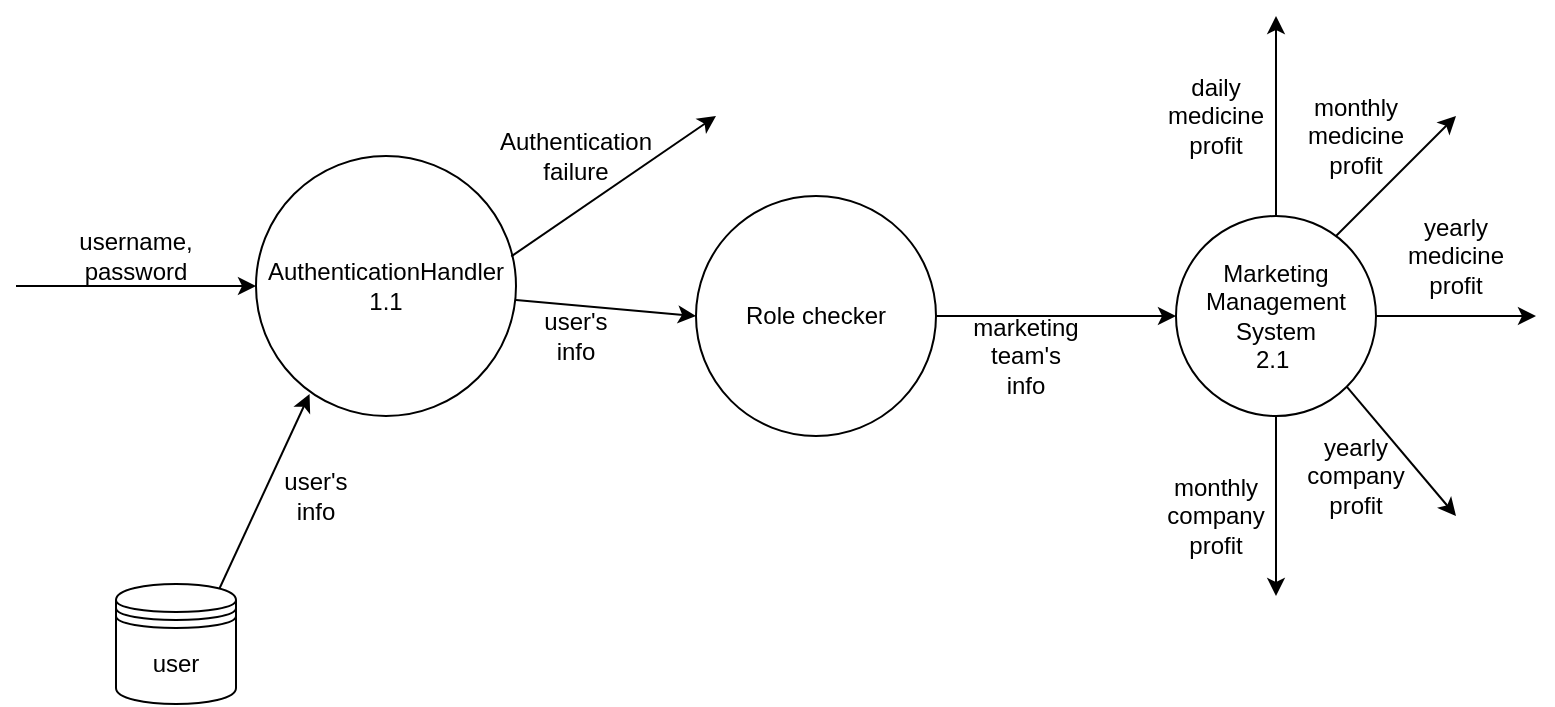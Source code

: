 <mxfile version="14.6.9" type="device"><diagram id="SBo7qIxcuWNst88XQ7X7" name="Page-1"><mxGraphModel dx="1038" dy="548" grid="1" gridSize="10" guides="1" tooltips="1" connect="1" arrows="1" fold="1" page="1" pageScale="1" pageWidth="1169" pageHeight="827" math="0" shadow="0"><root><mxCell id="0"/><mxCell id="1" parent="0"/><mxCell id="emkTUxw4AvEtO3dv2c3Y-1" style="edgeStyle=orthogonalEdgeStyle;rounded=0;orthogonalLoop=1;jettySize=auto;html=1;exitX=0.5;exitY=0;exitDx=0;exitDy=0;" edge="1" parent="1" source="jbs9VK9EBBn1yW_1fcoI-2"><mxGeometry relative="1" as="geometry"><mxPoint x="710" y="50" as="targetPoint"/></mxGeometry></mxCell><mxCell id="emkTUxw4AvEtO3dv2c3Y-17" style="edgeStyle=orthogonalEdgeStyle;rounded=0;orthogonalLoop=1;jettySize=auto;html=1;exitX=1;exitY=0.5;exitDx=0;exitDy=0;" edge="1" parent="1" source="jbs9VK9EBBn1yW_1fcoI-2"><mxGeometry relative="1" as="geometry"><mxPoint x="840" y="200" as="targetPoint"/></mxGeometry></mxCell><mxCell id="emkTUxw4AvEtO3dv2c3Y-20" style="edgeStyle=orthogonalEdgeStyle;rounded=0;orthogonalLoop=1;jettySize=auto;html=1;exitX=0.5;exitY=1;exitDx=0;exitDy=0;" edge="1" parent="1" source="jbs9VK9EBBn1yW_1fcoI-2"><mxGeometry relative="1" as="geometry"><mxPoint x="710" y="340" as="targetPoint"/></mxGeometry></mxCell><mxCell id="jbs9VK9EBBn1yW_1fcoI-2" value="Marketing Management System&lt;br&gt;2.1&amp;nbsp;" style="ellipse;whiteSpace=wrap;html=1;aspect=fixed;" parent="1" vertex="1"><mxGeometry x="660" y="150" width="100" height="100" as="geometry"/></mxCell><mxCell id="jbs9VK9EBBn1yW_1fcoI-5" value="" style="endArrow=classic;html=1;entryX=0;entryY=0.5;entryDx=0;entryDy=0;" parent="1" target="jbs9VK9EBBn1yW_1fcoI-7" edge="1"><mxGeometry width="50" height="50" relative="1" as="geometry"><mxPoint x="80" y="185" as="sourcePoint"/><mxPoint x="130" y="130" as="targetPoint"/></mxGeometry></mxCell><mxCell id="jbs9VK9EBBn1yW_1fcoI-6" value="" style="endArrow=classic;html=1;entryX=0.206;entryY=0.915;entryDx=0;entryDy=0;entryPerimeter=0;" parent="1" target="jbs9VK9EBBn1yW_1fcoI-7" edge="1"><mxGeometry width="50" height="50" relative="1" as="geometry"><mxPoint x="180" y="340" as="sourcePoint"/><mxPoint x="230" y="290" as="targetPoint"/></mxGeometry></mxCell><mxCell id="jbs9VK9EBBn1yW_1fcoI-7" value="AuthenticationHandler&lt;br&gt;1.1" style="ellipse;whiteSpace=wrap;html=1;aspect=fixed;" parent="1" vertex="1"><mxGeometry x="200" y="120" width="130" height="130" as="geometry"/></mxCell><mxCell id="jbs9VK9EBBn1yW_1fcoI-8" value="user" style="shape=datastore;whiteSpace=wrap;html=1;" parent="1" vertex="1"><mxGeometry x="130" y="334" width="60" height="60" as="geometry"/></mxCell><mxCell id="JpTQvRQfS-qruM0Su0_W-2" value="username, password" style="text;html=1;strokeColor=none;fillColor=none;align=center;verticalAlign=middle;whiteSpace=wrap;rounded=0;" parent="1" vertex="1"><mxGeometry x="120" y="160" width="40" height="20" as="geometry"/></mxCell><mxCell id="JpTQvRQfS-qruM0Su0_W-6" value="user's info" style="text;html=1;strokeColor=none;fillColor=none;align=center;verticalAlign=middle;whiteSpace=wrap;rounded=0;" parent="1" vertex="1"><mxGeometry x="210" y="280" width="40" height="20" as="geometry"/></mxCell><mxCell id="JpTQvRQfS-qruM0Su0_W-8" value="" style="endArrow=classic;html=1;exitX=0.982;exitY=0.386;exitDx=0;exitDy=0;exitPerimeter=0;" parent="1" source="jbs9VK9EBBn1yW_1fcoI-7" edge="1"><mxGeometry width="50" height="50" relative="1" as="geometry"><mxPoint x="350" y="190" as="sourcePoint"/><mxPoint x="430" y="100" as="targetPoint"/></mxGeometry></mxCell><mxCell id="JpTQvRQfS-qruM0Su0_W-10" value="Authentication failure" style="text;html=1;strokeColor=none;fillColor=none;align=center;verticalAlign=middle;whiteSpace=wrap;rounded=0;rotation=0;" parent="1" vertex="1"><mxGeometry x="340" y="110" width="40" height="20" as="geometry"/></mxCell><mxCell id="JpTQvRQfS-qruM0Su0_W-39" value="Role checker" style="ellipse;whiteSpace=wrap;html=1;aspect=fixed;" parent="1" vertex="1"><mxGeometry x="420" y="140" width="120" height="120" as="geometry"/></mxCell><mxCell id="JpTQvRQfS-qruM0Su0_W-40" value="" style="endArrow=classic;html=1;entryX=0;entryY=0.5;entryDx=0;entryDy=0;exitX=1;exitY=0.554;exitDx=0;exitDy=0;exitPerimeter=0;" parent="1" source="jbs9VK9EBBn1yW_1fcoI-7" target="JpTQvRQfS-qruM0Su0_W-39" edge="1"><mxGeometry width="50" height="50" relative="1" as="geometry"><mxPoint x="340" y="334" as="sourcePoint"/><mxPoint x="386.78" y="232.95" as="targetPoint"/></mxGeometry></mxCell><mxCell id="JpTQvRQfS-qruM0Su0_W-41" value="user's info" style="text;html=1;strokeColor=none;fillColor=none;align=center;verticalAlign=middle;whiteSpace=wrap;rounded=0;" parent="1" vertex="1"><mxGeometry x="340" y="200" width="40" height="20" as="geometry"/></mxCell><mxCell id="JpTQvRQfS-qruM0Su0_W-42" value="" style="endArrow=classic;html=1;entryX=0;entryY=0.5;entryDx=0;entryDy=0;exitX=1;exitY=0.5;exitDx=0;exitDy=0;" parent="1" source="JpTQvRQfS-qruM0Su0_W-39" target="jbs9VK9EBBn1yW_1fcoI-2" edge="1"><mxGeometry width="50" height="50" relative="1" as="geometry"><mxPoint x="630" y="431.05" as="sourcePoint"/><mxPoint x="676.78" y="330" as="targetPoint"/></mxGeometry></mxCell><mxCell id="JpTQvRQfS-qruM0Su0_W-43" value="marketing team's &lt;br&gt;info" style="text;html=1;strokeColor=none;fillColor=none;align=center;verticalAlign=middle;whiteSpace=wrap;rounded=0;" parent="1" vertex="1"><mxGeometry x="565" y="210" width="40" height="20" as="geometry"/></mxCell><mxCell id="emkTUxw4AvEtO3dv2c3Y-7" value="daily medicine profit" style="text;html=1;strokeColor=none;fillColor=none;align=center;verticalAlign=middle;whiteSpace=wrap;rounded=0;" vertex="1" parent="1"><mxGeometry x="660" y="90" width="40" height="20" as="geometry"/></mxCell><mxCell id="emkTUxw4AvEtO3dv2c3Y-9" value="monthly medicine profit" style="text;html=1;strokeColor=none;fillColor=none;align=center;verticalAlign=middle;whiteSpace=wrap;rounded=0;" vertex="1" parent="1"><mxGeometry x="730" y="100" width="40" height="20" as="geometry"/></mxCell><mxCell id="emkTUxw4AvEtO3dv2c3Y-11" value="yearly medicine profit" style="text;html=1;strokeColor=none;fillColor=none;align=center;verticalAlign=middle;whiteSpace=wrap;rounded=0;" vertex="1" parent="1"><mxGeometry x="780" y="160" width="40" height="20" as="geometry"/></mxCell><mxCell id="emkTUxw4AvEtO3dv2c3Y-14" value="" style="endArrow=classic;html=1;" edge="1" parent="1"><mxGeometry width="50" height="50" relative="1" as="geometry"><mxPoint x="740" y="160" as="sourcePoint"/><mxPoint x="800" y="100" as="targetPoint"/></mxGeometry></mxCell><mxCell id="emkTUxw4AvEtO3dv2c3Y-15" value="yearly company profit" style="text;html=1;strokeColor=none;fillColor=none;align=center;verticalAlign=middle;whiteSpace=wrap;rounded=0;" vertex="1" parent="1"><mxGeometry x="730" y="270" width="40" height="20" as="geometry"/></mxCell><mxCell id="emkTUxw4AvEtO3dv2c3Y-16" value="monthly company profit" style="text;html=1;strokeColor=none;fillColor=none;align=center;verticalAlign=middle;whiteSpace=wrap;rounded=0;" vertex="1" parent="1"><mxGeometry x="660" y="290" width="40" height="20" as="geometry"/></mxCell><mxCell id="emkTUxw4AvEtO3dv2c3Y-21" value="" style="endArrow=classic;html=1;exitX=1;exitY=1;exitDx=0;exitDy=0;" edge="1" parent="1" source="jbs9VK9EBBn1yW_1fcoI-2"><mxGeometry width="50" height="50" relative="1" as="geometry"><mxPoint x="760" y="290" as="sourcePoint"/><mxPoint x="800" y="300" as="targetPoint"/></mxGeometry></mxCell></root></mxGraphModel></diagram></mxfile>